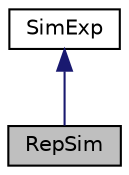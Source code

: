digraph "RepSim"
{
 // INTERACTIVE_SVG=YES
  bgcolor="transparent";
  edge [fontname="Helvetica",fontsize="10",labelfontname="Helvetica",labelfontsize="10"];
  node [fontname="Helvetica",fontsize="10",shape=record];
  Node0 [label="RepSim",height=0.2,width=0.4,color="black", fillcolor="grey75", style="filled", fontcolor="black"];
  Node1 -> Node0 [dir="back",color="midnightblue",fontsize="10",style="solid",fontname="Helvetica"];
  Node1 [label="SimExp",height=0.2,width=0.4,color="black",URL="$de/dba/classumontreal_1_1ssj_1_1simexp_1_1SimExp.html",tooltip="Represents a framework for performing experiments using simulation. "];
}
